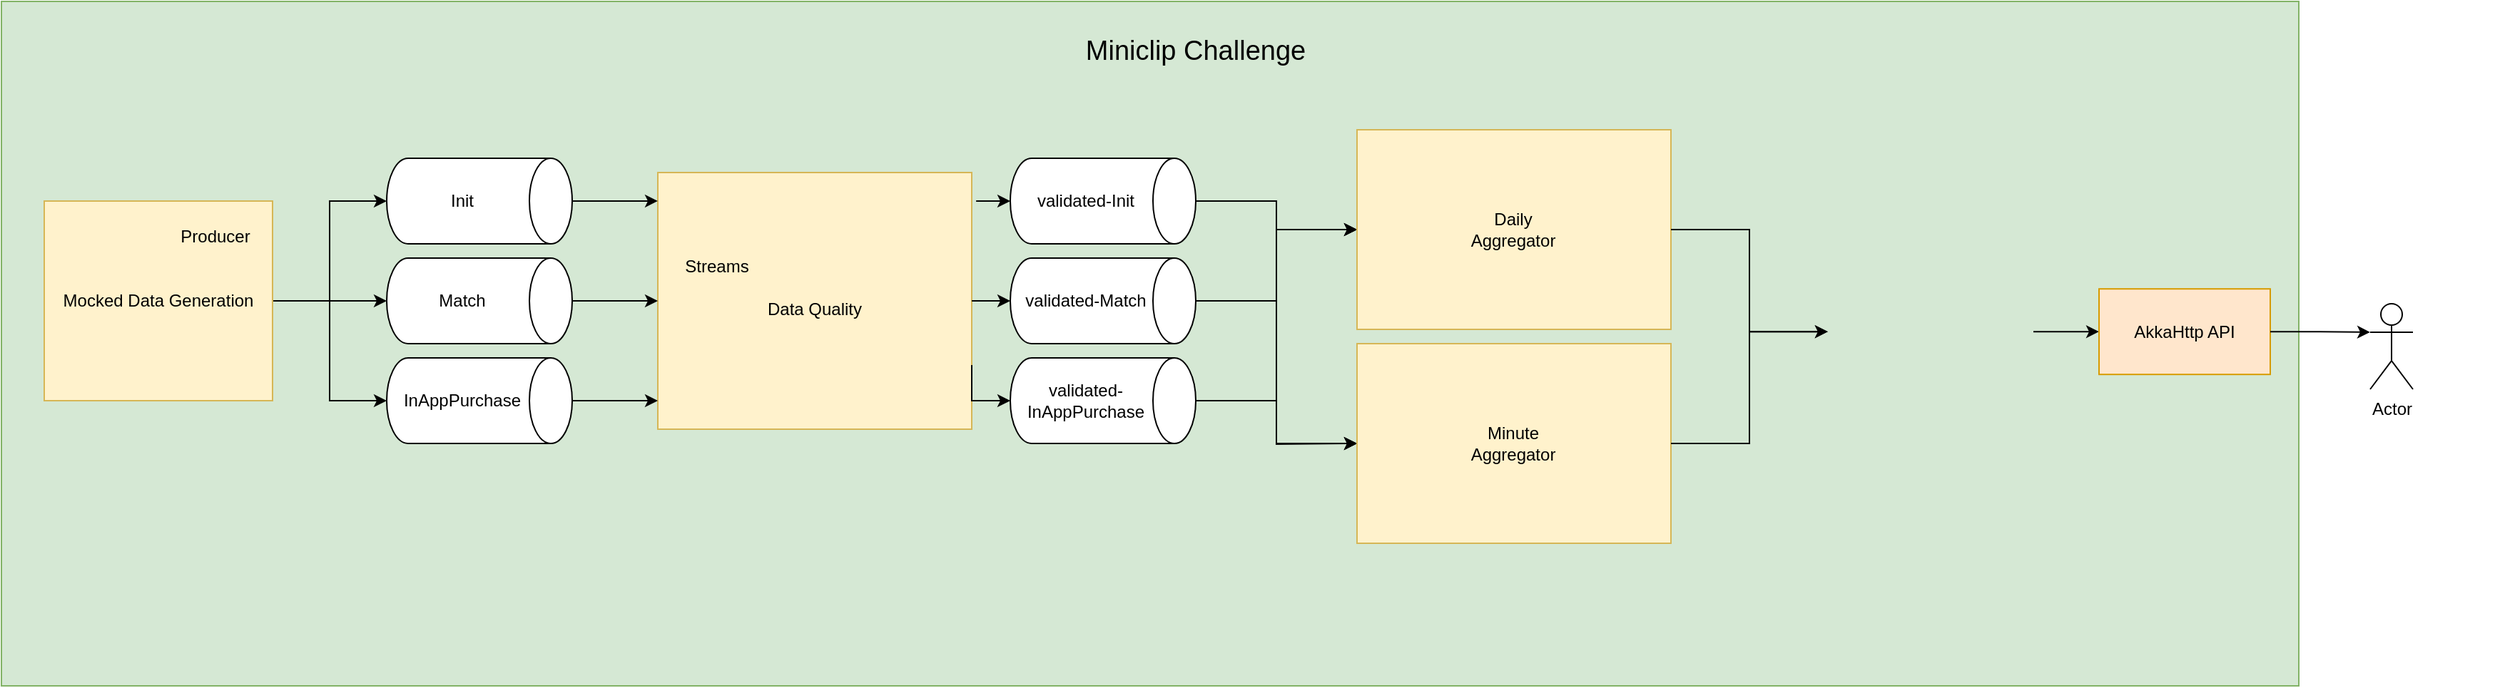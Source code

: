 <mxfile version="22.1.11" type="device">
  <diagram name="Page-1" id="0TALoKLqI4dgGJTdWtsB">
    <mxGraphModel dx="3728" dy="1989" grid="1" gridSize="10" guides="1" tooltips="1" connect="1" arrows="1" fold="1" page="1" pageScale="1" pageWidth="827" pageHeight="1169" math="0" shadow="0">
      <root>
        <mxCell id="0" />
        <mxCell id="1" parent="0" />
        <mxCell id="O2t9Av-0GKxcvZp_nYv6-1" value="" style="rounded=0;whiteSpace=wrap;html=1;fillColor=#d5e8d4;strokeColor=#82b366;" vertex="1" parent="1">
          <mxGeometry x="-1250" y="-210" width="1610" height="480" as="geometry" />
        </mxCell>
        <mxCell id="O2t9Av-0GKxcvZp_nYv6-2" value="&lt;font style=&quot;font-size: 19px;&quot;&gt;Miniclip Challenge&lt;/font&gt;" style="text;html=1;strokeColor=none;fillColor=none;align=center;verticalAlign=middle;whiteSpace=wrap;rounded=0;" vertex="1" parent="1">
          <mxGeometry x="-513" y="-190" width="200" height="30" as="geometry" />
        </mxCell>
        <mxCell id="O2t9Av-0GKxcvZp_nYv6-10" style="edgeStyle=orthogonalEdgeStyle;rounded=0;orthogonalLoop=1;jettySize=auto;html=1;exitX=1;exitY=0.5;exitDx=0;exitDy=0;" edge="1" parent="1" source="O2t9Av-0GKxcvZp_nYv6-3" target="O2t9Av-0GKxcvZp_nYv6-7">
          <mxGeometry relative="1" as="geometry" />
        </mxCell>
        <mxCell id="O2t9Av-0GKxcvZp_nYv6-11" style="edgeStyle=orthogonalEdgeStyle;rounded=0;orthogonalLoop=1;jettySize=auto;html=1;exitX=1;exitY=0.5;exitDx=0;exitDy=0;" edge="1" parent="1" source="O2t9Av-0GKxcvZp_nYv6-3" target="O2t9Av-0GKxcvZp_nYv6-8">
          <mxGeometry relative="1" as="geometry" />
        </mxCell>
        <mxCell id="O2t9Av-0GKxcvZp_nYv6-12" style="edgeStyle=orthogonalEdgeStyle;rounded=0;orthogonalLoop=1;jettySize=auto;html=1;exitX=1;exitY=0.5;exitDx=0;exitDy=0;" edge="1" parent="1" source="O2t9Av-0GKxcvZp_nYv6-3" target="O2t9Av-0GKxcvZp_nYv6-9">
          <mxGeometry relative="1" as="geometry" />
        </mxCell>
        <mxCell id="O2t9Av-0GKxcvZp_nYv6-7" value="Init" style="shape=cylinder3;whiteSpace=wrap;html=1;boundedLbl=1;backgroundOutline=1;size=15;direction=south;" vertex="1" parent="1">
          <mxGeometry x="-980" y="-100" width="130" height="60" as="geometry" />
        </mxCell>
        <mxCell id="O2t9Av-0GKxcvZp_nYv6-8" value="Match" style="shape=cylinder3;whiteSpace=wrap;html=1;boundedLbl=1;backgroundOutline=1;size=15;direction=south;" vertex="1" parent="1">
          <mxGeometry x="-980" y="-30" width="130" height="60" as="geometry" />
        </mxCell>
        <mxCell id="O2t9Av-0GKxcvZp_nYv6-9" value="InAppPurchase" style="shape=cylinder3;whiteSpace=wrap;html=1;boundedLbl=1;backgroundOutline=1;size=15;direction=south;" vertex="1" parent="1">
          <mxGeometry x="-980" y="40" width="130" height="60" as="geometry" />
        </mxCell>
        <mxCell id="O2t9Av-0GKxcvZp_nYv6-17" value="" style="group" vertex="1" connectable="0" parent="1">
          <mxGeometry x="-1220" y="-70" width="160" height="140" as="geometry" />
        </mxCell>
        <mxCell id="O2t9Av-0GKxcvZp_nYv6-3" value="Mocked Data Generation" style="rounded=0;whiteSpace=wrap;html=1;fillColor=#fff2cc;strokeColor=#d6b656;" vertex="1" parent="O2t9Av-0GKxcvZp_nYv6-17">
          <mxGeometry width="160" height="140" as="geometry" />
        </mxCell>
        <mxCell id="O2t9Av-0GKxcvZp_nYv6-15" value="" style="shape=image;verticalLabelPosition=bottom;labelBackgroundColor=default;verticalAlign=top;aspect=fixed;imageAspect=0;image=https://images.ctfassets.net/8vofjvai1hpv/6hQzSxAGSFR4IZJ59qJpSW/2956c440cb1a81d7d6a77cdf8059d094/103_kafka_logo.png;" vertex="1" parent="O2t9Av-0GKxcvZp_nYv6-17">
          <mxGeometry width="89.5" height="50" as="geometry" />
        </mxCell>
        <mxCell id="O2t9Av-0GKxcvZp_nYv6-16" value="Producer" style="text;html=1;strokeColor=none;fillColor=none;align=center;verticalAlign=middle;whiteSpace=wrap;rounded=0;" vertex="1" parent="O2t9Av-0GKxcvZp_nYv6-17">
          <mxGeometry x="89.5" y="10" width="60" height="30" as="geometry" />
        </mxCell>
        <mxCell id="O2t9Av-0GKxcvZp_nYv6-33" value="" style="group" vertex="1" connectable="0" parent="1">
          <mxGeometry x="-790" y="-90" width="220" height="180" as="geometry" />
        </mxCell>
        <mxCell id="O2t9Av-0GKxcvZp_nYv6-34" value="" style="rounded=0;whiteSpace=wrap;html=1;fillColor=#fff2cc;strokeColor=#d6b656;" vertex="1" parent="O2t9Av-0GKxcvZp_nYv6-33">
          <mxGeometry width="220" height="180" as="geometry" />
        </mxCell>
        <mxCell id="O2t9Av-0GKxcvZp_nYv6-35" value="" style="shape=image;verticalLabelPosition=bottom;labelBackgroundColor=default;verticalAlign=top;aspect=fixed;imageAspect=0;image=https://images.ctfassets.net/8vofjvai1hpv/6hQzSxAGSFR4IZJ59qJpSW/2956c440cb1a81d7d6a77cdf8059d094/103_kafka_logo.png;" vertex="1" parent="O2t9Av-0GKxcvZp_nYv6-33">
          <mxGeometry width="80" height="44.68" as="geometry" />
        </mxCell>
        <mxCell id="O2t9Av-0GKxcvZp_nYv6-36" value="Streams" style="text;html=1;strokeColor=none;fillColor=none;align=center;verticalAlign=middle;whiteSpace=wrap;rounded=0;" vertex="1" parent="O2t9Av-0GKxcvZp_nYv6-33">
          <mxGeometry x="6.986" y="50.004" width="69.474" height="32.143" as="geometry" />
        </mxCell>
        <mxCell id="O2t9Av-0GKxcvZp_nYv6-38" value="Data Quality" style="text;html=1;strokeColor=none;fillColor=none;align=center;verticalAlign=middle;whiteSpace=wrap;rounded=0;" vertex="1" parent="O2t9Av-0GKxcvZp_nYv6-33">
          <mxGeometry x="70" y="82.15" width="80" height="27" as="geometry" />
        </mxCell>
        <mxCell id="O2t9Av-0GKxcvZp_nYv6-40" style="edgeStyle=orthogonalEdgeStyle;rounded=0;orthogonalLoop=1;jettySize=auto;html=1;exitX=0.5;exitY=0;exitDx=0;exitDy=0;exitPerimeter=0;entryX=0;entryY=0.889;entryDx=0;entryDy=0;entryPerimeter=0;" edge="1" parent="1" source="O2t9Av-0GKxcvZp_nYv6-9">
          <mxGeometry relative="1" as="geometry">
            <mxPoint x="-790" y="70.02" as="targetPoint" />
          </mxGeometry>
        </mxCell>
        <mxCell id="O2t9Av-0GKxcvZp_nYv6-37" style="edgeStyle=orthogonalEdgeStyle;rounded=0;orthogonalLoop=1;jettySize=auto;html=1;exitX=0.5;exitY=0;exitDx=0;exitDy=0;exitPerimeter=0;" edge="1" parent="1" source="O2t9Av-0GKxcvZp_nYv6-8">
          <mxGeometry relative="1" as="geometry">
            <mxPoint x="-790" as="targetPoint" />
          </mxGeometry>
        </mxCell>
        <mxCell id="O2t9Av-0GKxcvZp_nYv6-25" style="edgeStyle=orthogonalEdgeStyle;rounded=0;orthogonalLoop=1;jettySize=auto;html=1;exitX=0.5;exitY=0;exitDx=0;exitDy=0;exitPerimeter=0;entryX=0;entryY=0.111;entryDx=0;entryDy=0;entryPerimeter=0;" edge="1" parent="1" source="O2t9Av-0GKxcvZp_nYv6-7">
          <mxGeometry relative="1" as="geometry">
            <mxPoint x="-790" y="-70.02" as="targetPoint" />
          </mxGeometry>
        </mxCell>
        <mxCell id="O2t9Av-0GKxcvZp_nYv6-59" style="edgeStyle=orthogonalEdgeStyle;rounded=0;orthogonalLoop=1;jettySize=auto;html=1;exitX=0.5;exitY=0;exitDx=0;exitDy=0;exitPerimeter=0;" edge="1" parent="1" source="O2t9Av-0GKxcvZp_nYv6-43" target="O2t9Av-0GKxcvZp_nYv6-50">
          <mxGeometry relative="1" as="geometry" />
        </mxCell>
        <mxCell id="O2t9Av-0GKxcvZp_nYv6-63" style="edgeStyle=orthogonalEdgeStyle;rounded=0;orthogonalLoop=1;jettySize=auto;html=1;exitX=0.5;exitY=0;exitDx=0;exitDy=0;exitPerimeter=0;entryX=0;entryY=0.5;entryDx=0;entryDy=0;" edge="1" parent="1" source="O2t9Av-0GKxcvZp_nYv6-43" target="O2t9Av-0GKxcvZp_nYv6-56">
          <mxGeometry relative="1" as="geometry" />
        </mxCell>
        <mxCell id="O2t9Av-0GKxcvZp_nYv6-43" value="validated-Init" style="shape=cylinder3;whiteSpace=wrap;html=1;boundedLbl=1;backgroundOutline=1;size=15;direction=south;" vertex="1" parent="1">
          <mxGeometry x="-543" y="-100" width="130" height="60" as="geometry" />
        </mxCell>
        <mxCell id="O2t9Av-0GKxcvZp_nYv6-60" style="edgeStyle=orthogonalEdgeStyle;rounded=0;orthogonalLoop=1;jettySize=auto;html=1;exitX=0.5;exitY=0;exitDx=0;exitDy=0;exitPerimeter=0;" edge="1" parent="1" source="O2t9Av-0GKxcvZp_nYv6-44" target="O2t9Av-0GKxcvZp_nYv6-50">
          <mxGeometry relative="1" as="geometry" />
        </mxCell>
        <mxCell id="O2t9Av-0GKxcvZp_nYv6-64" style="edgeStyle=orthogonalEdgeStyle;rounded=0;orthogonalLoop=1;jettySize=auto;html=1;exitX=0.5;exitY=0;exitDx=0;exitDy=0;exitPerimeter=0;entryX=0;entryY=0.5;entryDx=0;entryDy=0;" edge="1" parent="1" source="O2t9Av-0GKxcvZp_nYv6-44" target="O2t9Av-0GKxcvZp_nYv6-56">
          <mxGeometry relative="1" as="geometry" />
        </mxCell>
        <mxCell id="O2t9Av-0GKxcvZp_nYv6-44" value="validated-Match" style="shape=cylinder3;whiteSpace=wrap;html=1;boundedLbl=1;backgroundOutline=1;size=15;direction=south;" vertex="1" parent="1">
          <mxGeometry x="-543" y="-30" width="130" height="60" as="geometry" />
        </mxCell>
        <mxCell id="O2t9Av-0GKxcvZp_nYv6-62" style="edgeStyle=orthogonalEdgeStyle;rounded=0;orthogonalLoop=1;jettySize=auto;html=1;exitX=0.5;exitY=0;exitDx=0;exitDy=0;exitPerimeter=0;entryX=0;entryY=0.5;entryDx=0;entryDy=0;" edge="1" parent="1" source="O2t9Av-0GKxcvZp_nYv6-45" target="O2t9Av-0GKxcvZp_nYv6-50">
          <mxGeometry relative="1" as="geometry" />
        </mxCell>
        <mxCell id="O2t9Av-0GKxcvZp_nYv6-65" style="edgeStyle=orthogonalEdgeStyle;rounded=0;orthogonalLoop=1;jettySize=auto;html=1;exitX=0.5;exitY=0;exitDx=0;exitDy=0;exitPerimeter=0;" edge="1" parent="1" source="O2t9Av-0GKxcvZp_nYv6-45">
          <mxGeometry relative="1" as="geometry">
            <mxPoint x="-300" y="100" as="targetPoint" />
          </mxGeometry>
        </mxCell>
        <mxCell id="O2t9Av-0GKxcvZp_nYv6-45" value="validated-&lt;br&gt;InAppPurchase" style="shape=cylinder3;whiteSpace=wrap;html=1;boundedLbl=1;backgroundOutline=1;size=15;direction=south;" vertex="1" parent="1">
          <mxGeometry x="-543" y="40" width="130" height="60" as="geometry" />
        </mxCell>
        <mxCell id="O2t9Av-0GKxcvZp_nYv6-46" style="edgeStyle=orthogonalEdgeStyle;rounded=0;orthogonalLoop=1;jettySize=auto;html=1;exitX=1;exitY=0.5;exitDx=0;exitDy=0;entryX=0.5;entryY=1;entryDx=0;entryDy=0;entryPerimeter=0;" edge="1" parent="1" source="O2t9Av-0GKxcvZp_nYv6-34" target="O2t9Av-0GKxcvZp_nYv6-44">
          <mxGeometry relative="1" as="geometry" />
        </mxCell>
        <mxCell id="O2t9Av-0GKxcvZp_nYv6-47" style="edgeStyle=orthogonalEdgeStyle;rounded=0;orthogonalLoop=1;jettySize=auto;html=1;exitX=1.014;exitY=0.111;exitDx=0;exitDy=0;entryX=0.5;entryY=1;entryDx=0;entryDy=0;entryPerimeter=0;exitPerimeter=0;" edge="1" parent="1" source="O2t9Av-0GKxcvZp_nYv6-34" target="O2t9Av-0GKxcvZp_nYv6-43">
          <mxGeometry relative="1" as="geometry" />
        </mxCell>
        <mxCell id="O2t9Av-0GKxcvZp_nYv6-48" style="edgeStyle=orthogonalEdgeStyle;rounded=0;orthogonalLoop=1;jettySize=auto;html=1;exitX=1;exitY=0.75;exitDx=0;exitDy=0;entryX=0.5;entryY=1;entryDx=0;entryDy=0;entryPerimeter=0;" edge="1" parent="1" source="O2t9Av-0GKxcvZp_nYv6-34" target="O2t9Av-0GKxcvZp_nYv6-45">
          <mxGeometry relative="1" as="geometry">
            <Array as="points">
              <mxPoint x="-570" y="70" />
            </Array>
          </mxGeometry>
        </mxCell>
        <mxCell id="O2t9Av-0GKxcvZp_nYv6-49" value="" style="group" vertex="1" connectable="0" parent="1">
          <mxGeometry x="-300" y="-120" width="220" height="180" as="geometry" />
        </mxCell>
        <mxCell id="O2t9Av-0GKxcvZp_nYv6-50" value="" style="rounded=0;whiteSpace=wrap;html=1;fillColor=#fff2cc;strokeColor=#d6b656;" vertex="1" parent="O2t9Av-0GKxcvZp_nYv6-49">
          <mxGeometry width="220" height="140" as="geometry" />
        </mxCell>
        <mxCell id="O2t9Av-0GKxcvZp_nYv6-52" value="Daily Aggregator" style="text;html=1;strokeColor=none;fillColor=none;align=center;verticalAlign=middle;whiteSpace=wrap;rounded=0;" vertex="1" parent="O2t9Av-0GKxcvZp_nYv6-49">
          <mxGeometry x="75.266" y="53.924" width="69.474" height="32.143" as="geometry" />
        </mxCell>
        <mxCell id="O2t9Av-0GKxcvZp_nYv6-54" value="" style="shape=image;verticalLabelPosition=bottom;labelBackgroundColor=default;verticalAlign=top;aspect=fixed;imageAspect=0;image=https://w7.pngwing.com/pngs/1/687/png-transparent-apache-spark-apache-http-server-scala-apache-software-foundation-data-processing-others-miscellaneous-text-orange-thumbnail.png;" vertex="1" parent="O2t9Av-0GKxcvZp_nYv6-49">
          <mxGeometry width="60" height="60" as="geometry" />
        </mxCell>
        <mxCell id="O2t9Av-0GKxcvZp_nYv6-55" value="" style="group" vertex="1" connectable="0" parent="1">
          <mxGeometry x="-300" y="30" width="220" height="180" as="geometry" />
        </mxCell>
        <mxCell id="O2t9Av-0GKxcvZp_nYv6-56" value="" style="rounded=0;whiteSpace=wrap;html=1;fillColor=#fff2cc;strokeColor=#d6b656;" vertex="1" parent="O2t9Av-0GKxcvZp_nYv6-55">
          <mxGeometry width="220" height="140" as="geometry" />
        </mxCell>
        <mxCell id="O2t9Av-0GKxcvZp_nYv6-57" value="Minute Aggregator" style="text;html=1;strokeColor=none;fillColor=none;align=center;verticalAlign=middle;whiteSpace=wrap;rounded=0;" vertex="1" parent="O2t9Av-0GKxcvZp_nYv6-55">
          <mxGeometry x="75.266" y="53.924" width="69.474" height="32.143" as="geometry" />
        </mxCell>
        <mxCell id="O2t9Av-0GKxcvZp_nYv6-58" value="" style="shape=image;verticalLabelPosition=bottom;labelBackgroundColor=default;verticalAlign=top;aspect=fixed;imageAspect=0;image=https://w7.pngwing.com/pngs/1/687/png-transparent-apache-spark-apache-http-server-scala-apache-software-foundation-data-processing-others-miscellaneous-text-orange-thumbnail.png;" vertex="1" parent="O2t9Av-0GKxcvZp_nYv6-55">
          <mxGeometry width="60" height="60" as="geometry" />
        </mxCell>
        <mxCell id="O2t9Av-0GKxcvZp_nYv6-80" style="edgeStyle=orthogonalEdgeStyle;rounded=0;orthogonalLoop=1;jettySize=auto;html=1;exitX=1;exitY=0.5;exitDx=0;exitDy=0;" edge="1" parent="1" source="O2t9Av-0GKxcvZp_nYv6-50" target="O2t9Av-0GKxcvZp_nYv6-84">
          <mxGeometry relative="1" as="geometry">
            <mxPoint x="-30" y="-50" as="targetPoint" />
          </mxGeometry>
        </mxCell>
        <mxCell id="O2t9Av-0GKxcvZp_nYv6-81" style="edgeStyle=orthogonalEdgeStyle;rounded=0;orthogonalLoop=1;jettySize=auto;html=1;exitX=1;exitY=0.5;exitDx=0;exitDy=0;" edge="1" parent="1" source="O2t9Av-0GKxcvZp_nYv6-56" target="O2t9Av-0GKxcvZp_nYv6-84">
          <mxGeometry relative="1" as="geometry">
            <mxPoint x="-30" y="100.1" as="targetPoint" />
          </mxGeometry>
        </mxCell>
        <mxCell id="O2t9Av-0GKxcvZp_nYv6-89" style="edgeStyle=orthogonalEdgeStyle;rounded=0;orthogonalLoop=1;jettySize=auto;html=1;exitX=1;exitY=0.5;exitDx=0;exitDy=0;entryX=0;entryY=0.5;entryDx=0;entryDy=0;" edge="1" parent="1" source="O2t9Av-0GKxcvZp_nYv6-84" target="O2t9Av-0GKxcvZp_nYv6-88">
          <mxGeometry relative="1" as="geometry" />
        </mxCell>
        <mxCell id="O2t9Av-0GKxcvZp_nYv6-84" value="" style="shape=image;verticalLabelPosition=bottom;labelBackgroundColor=default;verticalAlign=top;aspect=fixed;imageAspect=0;image=https://e7.pngegg.com/pngimages/292/793/png-clipart-mongodb-logo-node-js-computer-icons-fontshop-international-angle-logo.png;" vertex="1" parent="1">
          <mxGeometry x="30" y="-56.8" width="144" height="156.8" as="geometry" />
        </mxCell>
        <mxCell id="O2t9Av-0GKxcvZp_nYv6-88" value="AkkaHttp API" style="rounded=0;whiteSpace=wrap;html=1;fillColor=#ffe6cc;strokeColor=#d79b00;" vertex="1" parent="1">
          <mxGeometry x="220" y="-8.4" width="120" height="60" as="geometry" />
        </mxCell>
        <mxCell id="O2t9Av-0GKxcvZp_nYv6-90" value="Actor" style="shape=umlActor;verticalLabelPosition=bottom;verticalAlign=top;html=1;outlineConnect=0;" vertex="1" parent="1">
          <mxGeometry x="410" y="2" width="30" height="60" as="geometry" />
        </mxCell>
        <mxCell id="O2t9Av-0GKxcvZp_nYv6-92" style="edgeStyle=orthogonalEdgeStyle;rounded=0;orthogonalLoop=1;jettySize=auto;html=1;exitX=1;exitY=0.5;exitDx=0;exitDy=0;entryX=0;entryY=0.333;entryDx=0;entryDy=0;entryPerimeter=0;" edge="1" parent="1" source="O2t9Av-0GKxcvZp_nYv6-88" target="O2t9Av-0GKxcvZp_nYv6-90">
          <mxGeometry relative="1" as="geometry" />
        </mxCell>
        <mxCell id="O2t9Av-0GKxcvZp_nYv6-94" value="&amp;nbsp; &amp;nbsp;" style="text;html=1;strokeColor=none;fillColor=none;align=center;verticalAlign=middle;whiteSpace=wrap;rounded=0;" vertex="1" parent="1">
          <mxGeometry x="440" y="-86.8" width="60" height="30" as="geometry" />
        </mxCell>
      </root>
    </mxGraphModel>
  </diagram>
</mxfile>
